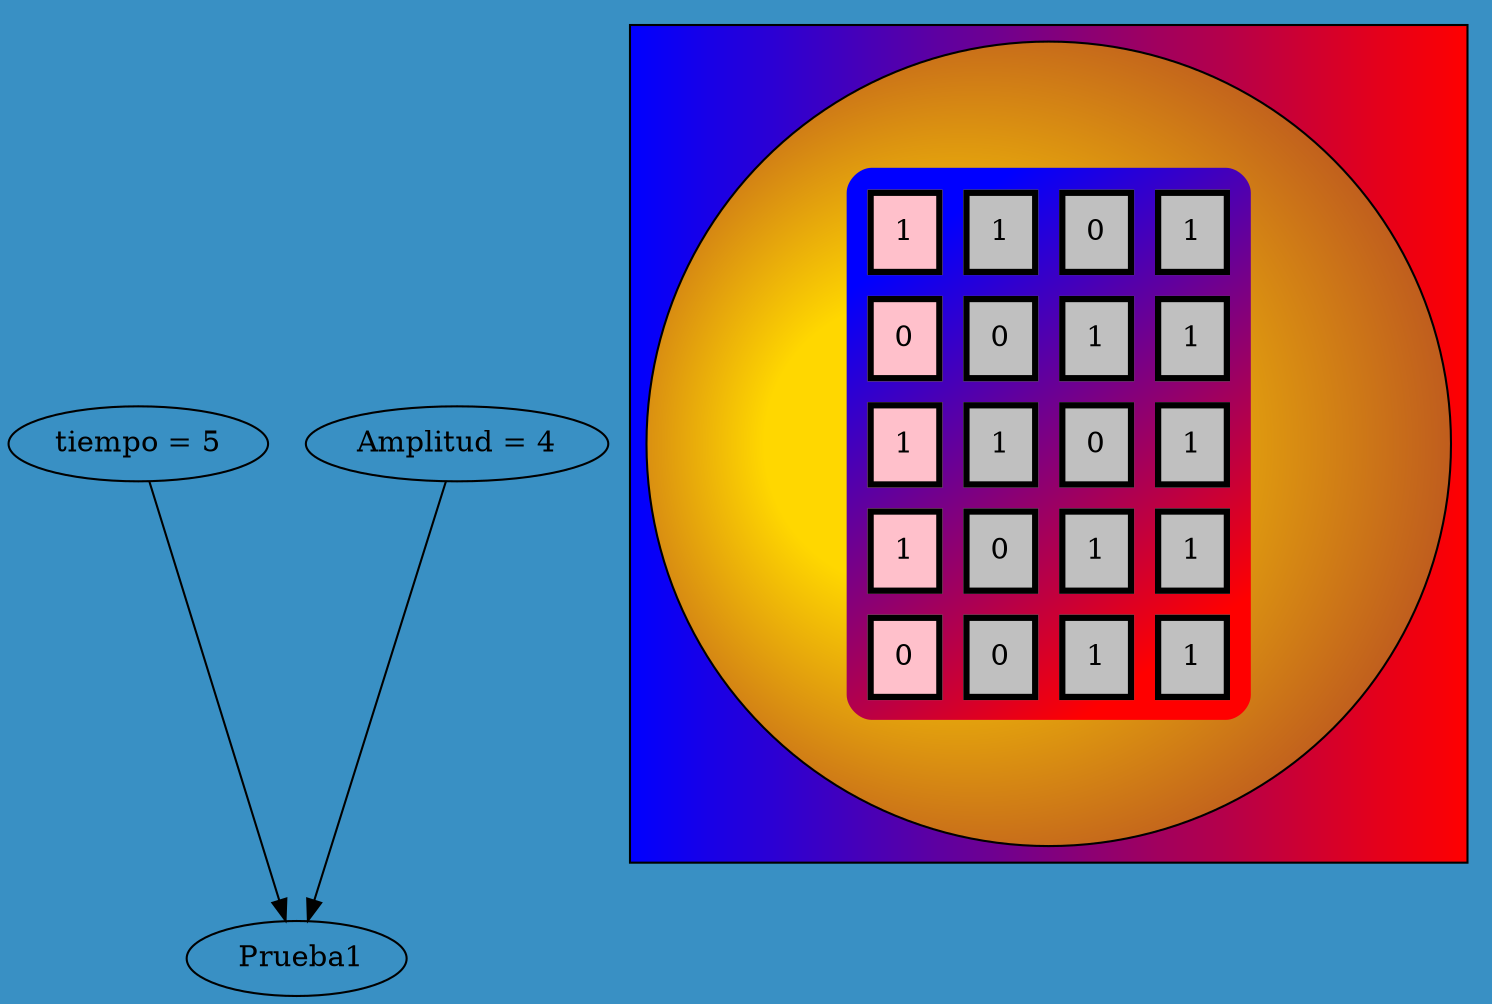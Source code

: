 
                digraph G {"tiempo = 5", "Amplitud = 4"->" Prueba1"
                bgcolor="#3990C4" style="filled" subgraph cluster1{fillcolor = "blue:red" style="filled"
                node [shape=circle fillcolor="gold:brown" style="radial" gradientangle=180]
                a0 [ label=<
                <TABLE border="0" cellspacing="10" cellpadding="10" 
                style="rounded" bgcolor="blue:red" gradientangle="315">
<TR><TD border = "3" bgcolor="pink"  gradientangle="315">1</TD>
<TD border = "3" bgcolor="gray"  gradientangle="315">1</TD>
<TD border = "3" bgcolor="gray"  gradientangle="315">0</TD>
<TD border = "3" bgcolor="gray"  gradientangle="315">1</TD>
</TR>
<TR><TD border = "3" bgcolor="pink"  gradientangle="315">0</TD>
<TD border = "3" bgcolor="gray"  gradientangle="315">0</TD>
<TD border = "3" bgcolor="gray"  gradientangle="315">1</TD>
<TD border = "3" bgcolor="gray"  gradientangle="315">1</TD>
</TR>
<TR><TD border = "3" bgcolor="pink"  gradientangle="315">1</TD>
<TD border = "3" bgcolor="gray"  gradientangle="315">1</TD>
<TD border = "3" bgcolor="gray"  gradientangle="315">0</TD>
<TD border = "3" bgcolor="gray"  gradientangle="315">1</TD>
</TR>
<TR><TD border = "3" bgcolor="pink"  gradientangle="315">1</TD>
<TD border = "3" bgcolor="gray"  gradientangle="315">0</TD>
<TD border = "3" bgcolor="gray"  gradientangle="315">1</TD>
<TD border = "3" bgcolor="gray"  gradientangle="315">1</TD>
</TR>
<TR><TD border = "3" bgcolor="pink"  gradientangle="315">0</TD>
<TD border = "3" bgcolor="gray"  gradientangle="315">0</TD>
<TD border = "3" bgcolor="gray"  gradientangle="315">1</TD>
<TD border = "3" bgcolor="gray"  gradientangle="315">1</TD>
</TR></TABLE>>];
                }
                }
